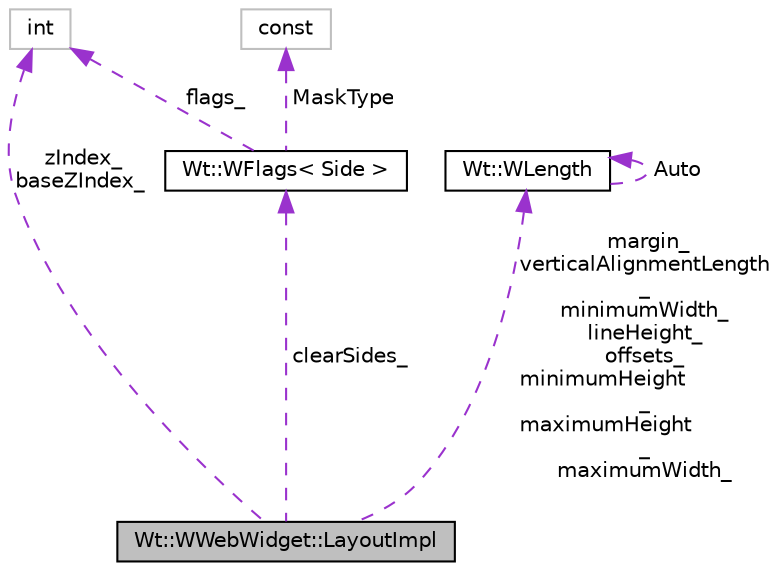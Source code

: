 digraph "Wt::WWebWidget::LayoutImpl"
{
 // LATEX_PDF_SIZE
  edge [fontname="Helvetica",fontsize="10",labelfontname="Helvetica",labelfontsize="10"];
  node [fontname="Helvetica",fontsize="10",shape=record];
  Node1 [label="Wt::WWebWidget::LayoutImpl",height=0.2,width=0.4,color="black", fillcolor="grey75", style="filled", fontcolor="black",tooltip=" "];
  Node2 -> Node1 [dir="back",color="darkorchid3",fontsize="10",style="dashed",label=" zIndex_\nbaseZIndex_" ,fontname="Helvetica"];
  Node2 [label="int",height=0.2,width=0.4,color="grey75", fillcolor="white", style="filled",tooltip=" "];
  Node3 -> Node1 [dir="back",color="darkorchid3",fontsize="10",style="dashed",label=" clearSides_" ,fontname="Helvetica"];
  Node3 [label="Wt::WFlags\< Side \>",height=0.2,width=0.4,color="black", fillcolor="white", style="filled",URL="$classWt_1_1WFlags.html",tooltip=" "];
  Node2 -> Node3 [dir="back",color="darkorchid3",fontsize="10",style="dashed",label=" flags_" ,fontname="Helvetica"];
  Node4 -> Node3 [dir="back",color="darkorchid3",fontsize="10",style="dashed",label=" MaskType" ,fontname="Helvetica"];
  Node4 [label="const",height=0.2,width=0.4,color="grey75", fillcolor="white", style="filled",tooltip=" "];
  Node5 -> Node1 [dir="back",color="darkorchid3",fontsize="10",style="dashed",label=" margin_\nverticalAlignmentLength\l_\nminimumWidth_\nlineHeight_\noffsets_\nminimumHeight\l_\nmaximumHeight\l_\nmaximumWidth_" ,fontname="Helvetica"];
  Node5 [label="Wt::WLength",height=0.2,width=0.4,color="black", fillcolor="white", style="filled",URL="$classWt_1_1WLength.html",tooltip="A value class that describes a CSS length."];
  Node5 -> Node5 [dir="back",color="darkorchid3",fontsize="10",style="dashed",label=" Auto" ,fontname="Helvetica"];
}
